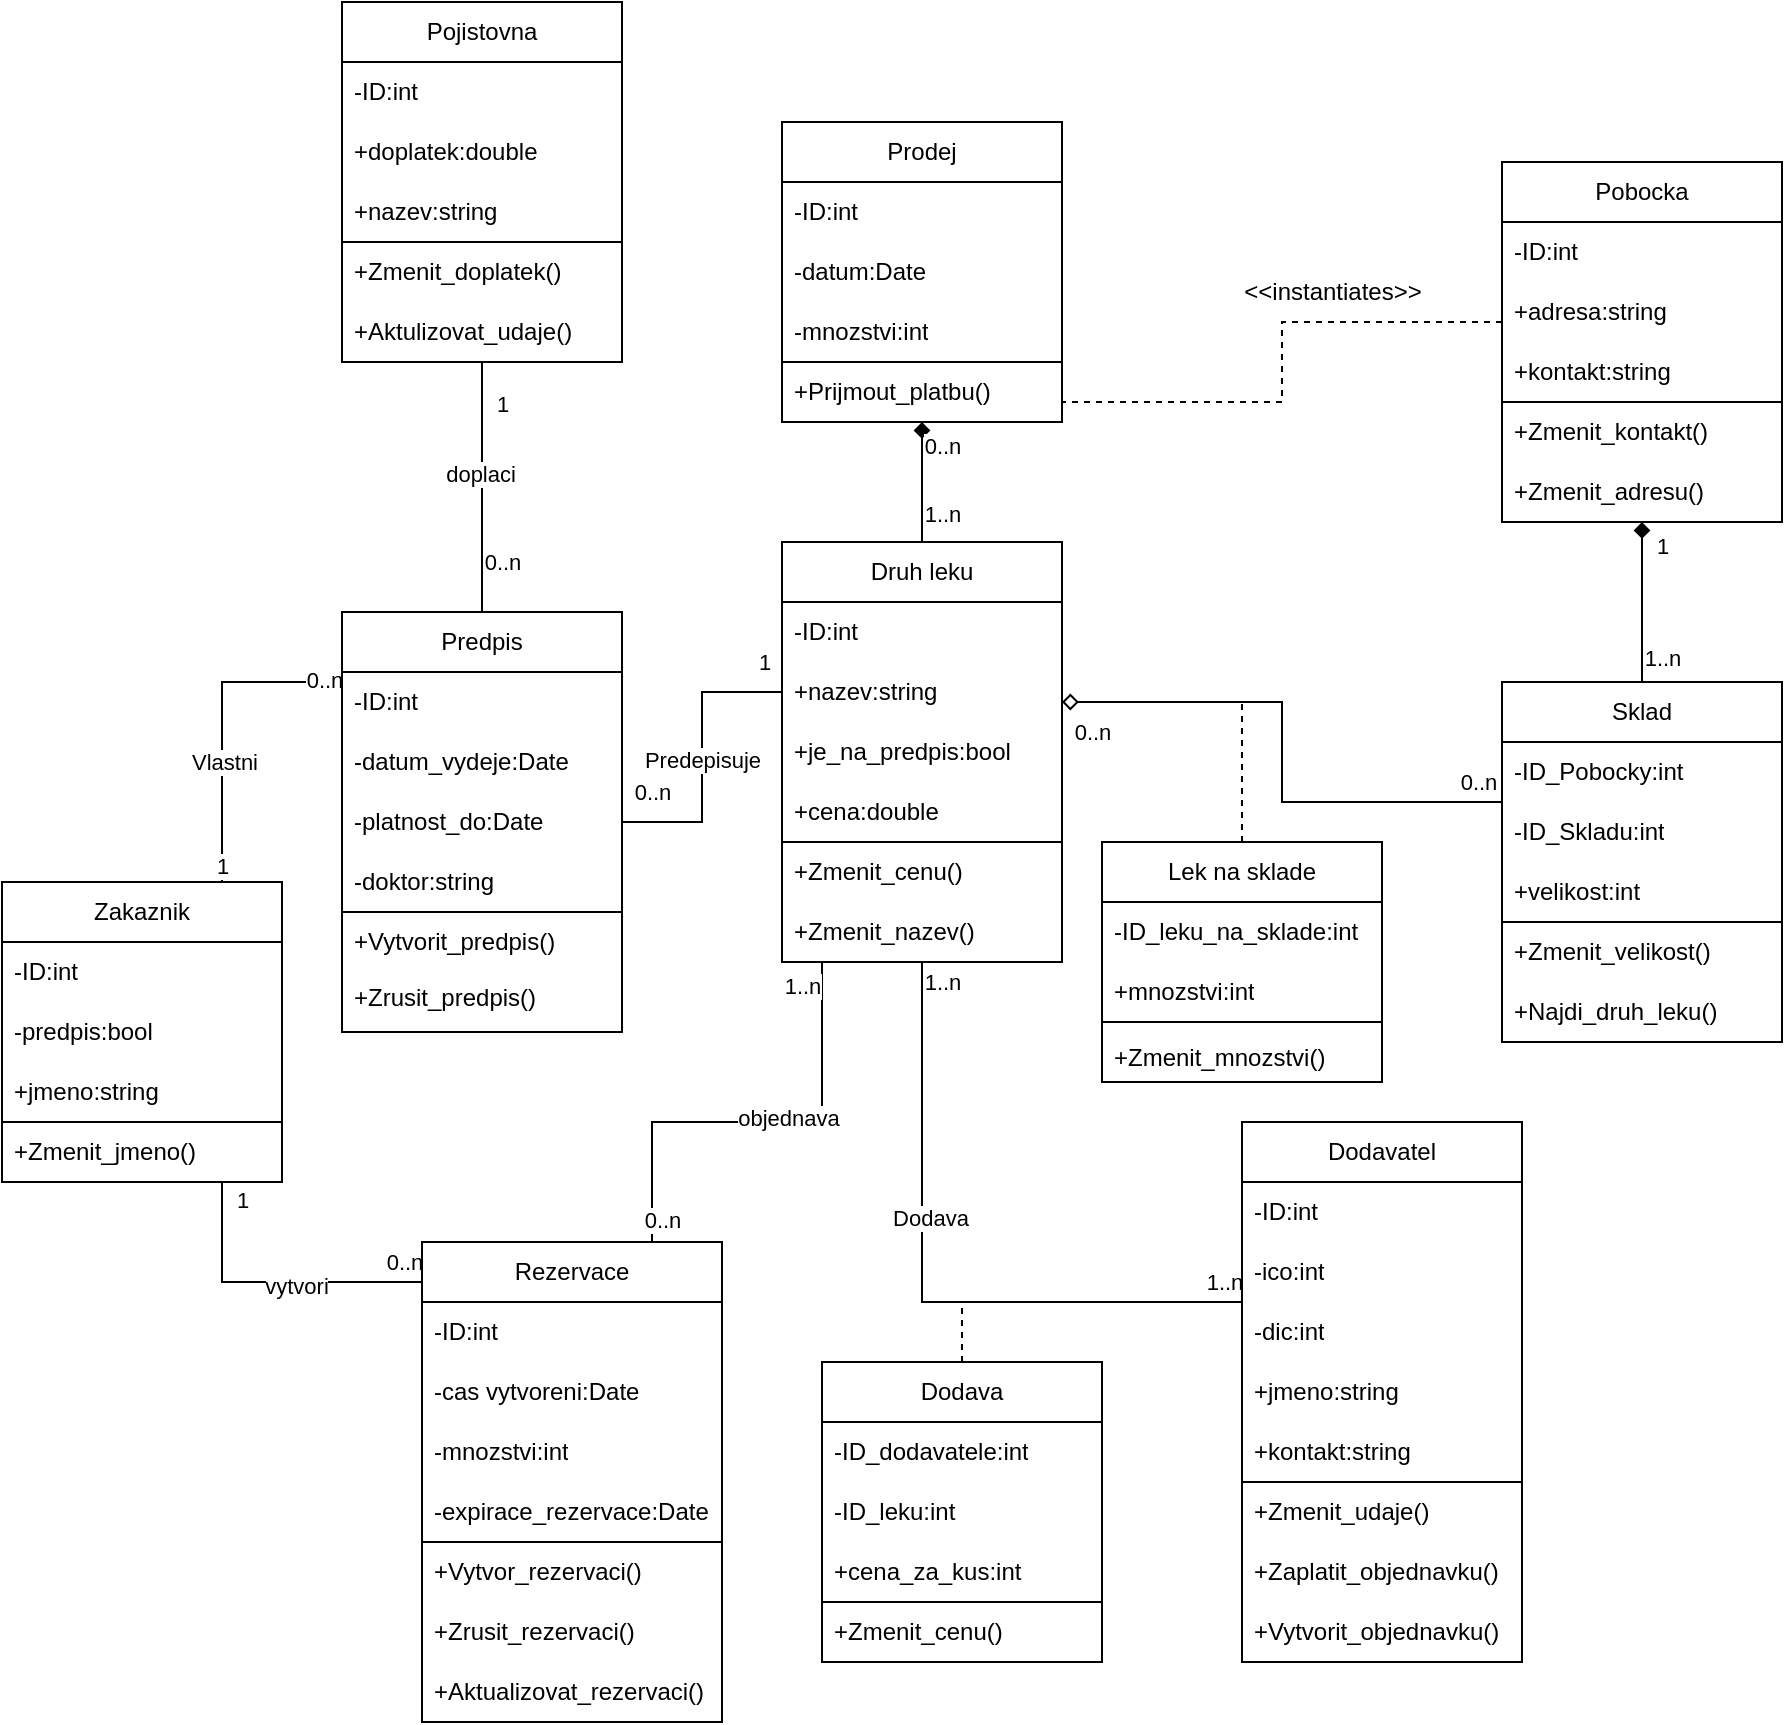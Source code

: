 <mxfile version="22.1.5" type="device">
  <diagram name="Page-1" id="8k7pWYaEYllBveLCESe3">
    <mxGraphModel dx="2284" dy="1884" grid="1" gridSize="10" guides="1" tooltips="1" connect="1" arrows="1" fold="1" page="1" pageScale="1" pageWidth="850" pageHeight="1100" math="0" shadow="0">
      <root>
        <mxCell id="0" />
        <mxCell id="1" parent="0" />
        <mxCell id="9UAfSgWn6qtG0ZrZTvN6-54" style="edgeStyle=orthogonalEdgeStyle;rounded=0;orthogonalLoop=1;jettySize=auto;html=1;endArrow=diamond;endFill=1;" parent="1" source="9UAfSgWn6qtG0ZrZTvN6-2" target="9UAfSgWn6qtG0ZrZTvN6-37" edge="1">
          <mxGeometry relative="1" as="geometry" />
        </mxCell>
        <mxCell id="9UAfSgWn6qtG0ZrZTvN6-117" value="1..n" style="edgeLabel;html=1;align=center;verticalAlign=middle;resizable=0;points=[];" parent="9UAfSgWn6qtG0ZrZTvN6-54" vertex="1" connectable="0">
          <mxGeometry x="-0.129" y="2" relative="1" as="geometry">
            <mxPoint x="12" y="12" as="offset" />
          </mxGeometry>
        </mxCell>
        <mxCell id="9UAfSgWn6qtG0ZrZTvN6-118" value="0..n" style="edgeLabel;html=1;align=center;verticalAlign=middle;resizable=0;points=[];" parent="9UAfSgWn6qtG0ZrZTvN6-54" vertex="1" connectable="0">
          <mxGeometry x="0.606" relative="1" as="geometry">
            <mxPoint x="10" as="offset" />
          </mxGeometry>
        </mxCell>
        <mxCell id="9UAfSgWn6qtG0ZrZTvN6-2" value="Druh leku" style="swimlane;fontStyle=0;childLayout=stackLayout;horizontal=1;startSize=30;horizontalStack=0;resizeParent=1;resizeParentMax=0;resizeLast=0;collapsible=1;marginBottom=0;whiteSpace=wrap;html=1;" parent="1" vertex="1">
          <mxGeometry x="180" y="240" width="140" height="210" as="geometry" />
        </mxCell>
        <mxCell id="9UAfSgWn6qtG0ZrZTvN6-3" value="&lt;div&gt;-ID:int&lt;/div&gt;" style="text;strokeColor=none;fillColor=none;align=left;verticalAlign=middle;spacingLeft=4;spacingRight=4;overflow=hidden;points=[[0,0.5],[1,0.5]];portConstraint=eastwest;rotatable=0;whiteSpace=wrap;html=1;" parent="9UAfSgWn6qtG0ZrZTvN6-2" vertex="1">
          <mxGeometry y="30" width="140" height="30" as="geometry" />
        </mxCell>
        <mxCell id="9UAfSgWn6qtG0ZrZTvN6-4" value="+nazev:string" style="text;strokeColor=none;fillColor=none;align=left;verticalAlign=middle;spacingLeft=4;spacingRight=4;overflow=hidden;points=[[0,0.5],[1,0.5]];portConstraint=eastwest;rotatable=0;whiteSpace=wrap;html=1;" parent="9UAfSgWn6qtG0ZrZTvN6-2" vertex="1">
          <mxGeometry y="60" width="140" height="30" as="geometry" />
        </mxCell>
        <mxCell id="9UAfSgWn6qtG0ZrZTvN6-5" value="&lt;div&gt;+je_na_predpis:bool&lt;/div&gt;" style="text;strokeColor=none;fillColor=none;align=left;verticalAlign=middle;spacingLeft=4;spacingRight=4;overflow=hidden;points=[[0,0.5],[1,0.5]];portConstraint=eastwest;rotatable=0;whiteSpace=wrap;html=1;" parent="9UAfSgWn6qtG0ZrZTvN6-2" vertex="1">
          <mxGeometry y="90" width="140" height="30" as="geometry" />
        </mxCell>
        <mxCell id="9UAfSgWn6qtG0ZrZTvN6-6" value="+cena:double" style="text;strokeColor=none;fillColor=none;align=left;verticalAlign=middle;spacingLeft=4;spacingRight=4;overflow=hidden;points=[[0,0.5],[1,0.5]];portConstraint=eastwest;rotatable=0;whiteSpace=wrap;html=1;" parent="9UAfSgWn6qtG0ZrZTvN6-2" vertex="1">
          <mxGeometry y="120" width="140" height="30" as="geometry" />
        </mxCell>
        <mxCell id="9UAfSgWn6qtG0ZrZTvN6-145" value="" style="swimlane;startSize=0;" parent="9UAfSgWn6qtG0ZrZTvN6-2" vertex="1">
          <mxGeometry y="150" width="140" height="60" as="geometry" />
        </mxCell>
        <mxCell id="9UAfSgWn6qtG0ZrZTvN6-146" value="+Zmenit_cenu()" style="text;strokeColor=none;fillColor=none;align=left;verticalAlign=middle;spacingLeft=4;spacingRight=4;overflow=hidden;points=[[0,0.5],[1,0.5]];portConstraint=eastwest;rotatable=0;whiteSpace=wrap;html=1;" parent="9UAfSgWn6qtG0ZrZTvN6-145" vertex="1">
          <mxGeometry width="140" height="30" as="geometry" />
        </mxCell>
        <mxCell id="9UAfSgWn6qtG0ZrZTvN6-147" value="+Zmenit_nazev()" style="text;strokeColor=none;fillColor=none;align=left;verticalAlign=middle;spacingLeft=4;spacingRight=4;overflow=hidden;points=[[0,0.5],[1,0.5]];portConstraint=eastwest;rotatable=0;whiteSpace=wrap;html=1;" parent="9UAfSgWn6qtG0ZrZTvN6-145" vertex="1">
          <mxGeometry y="30" width="140" height="30" as="geometry" />
        </mxCell>
        <mxCell id="9UAfSgWn6qtG0ZrZTvN6-62" style="edgeStyle=orthogonalEdgeStyle;rounded=0;orthogonalLoop=1;jettySize=auto;html=1;endArrow=none;endFill=0;startArrow=none;startFill=0;dashed=1;" parent="1" source="9UAfSgWn6qtG0ZrZTvN6-7" target="9UAfSgWn6qtG0ZrZTvN6-37" edge="1">
          <mxGeometry relative="1" as="geometry">
            <Array as="points">
              <mxPoint x="430" y="130" />
              <mxPoint x="430" y="170" />
            </Array>
          </mxGeometry>
        </mxCell>
        <mxCell id="9UAfSgWn6qtG0ZrZTvN6-7" value="Pobocka" style="swimlane;fontStyle=0;childLayout=stackLayout;horizontal=1;startSize=30;horizontalStack=0;resizeParent=1;resizeParentMax=0;resizeLast=0;collapsible=1;marginBottom=0;whiteSpace=wrap;html=1;" parent="1" vertex="1">
          <mxGeometry x="540" y="50" width="140" height="180" as="geometry" />
        </mxCell>
        <mxCell id="9UAfSgWn6qtG0ZrZTvN6-8" value="-ID:int" style="text;strokeColor=none;fillColor=none;align=left;verticalAlign=middle;spacingLeft=4;spacingRight=4;overflow=hidden;points=[[0,0.5],[1,0.5]];portConstraint=eastwest;rotatable=0;whiteSpace=wrap;html=1;" parent="9UAfSgWn6qtG0ZrZTvN6-7" vertex="1">
          <mxGeometry y="30" width="140" height="30" as="geometry" />
        </mxCell>
        <mxCell id="9UAfSgWn6qtG0ZrZTvN6-9" value="+adresa:string" style="text;strokeColor=none;fillColor=none;align=left;verticalAlign=middle;spacingLeft=4;spacingRight=4;overflow=hidden;points=[[0,0.5],[1,0.5]];portConstraint=eastwest;rotatable=0;whiteSpace=wrap;html=1;" parent="9UAfSgWn6qtG0ZrZTvN6-7" vertex="1">
          <mxGeometry y="60" width="140" height="30" as="geometry" />
        </mxCell>
        <mxCell id="9UAfSgWn6qtG0ZrZTvN6-10" value="+kontakt:string" style="text;strokeColor=none;fillColor=none;align=left;verticalAlign=middle;spacingLeft=4;spacingRight=4;overflow=hidden;points=[[0,0.5],[1,0.5]];portConstraint=eastwest;rotatable=0;whiteSpace=wrap;html=1;" parent="9UAfSgWn6qtG0ZrZTvN6-7" vertex="1">
          <mxGeometry y="90" width="140" height="30" as="geometry" />
        </mxCell>
        <mxCell id="9UAfSgWn6qtG0ZrZTvN6-150" value="" style="swimlane;startSize=0;" parent="9UAfSgWn6qtG0ZrZTvN6-7" vertex="1">
          <mxGeometry y="120" width="140" height="60" as="geometry" />
        </mxCell>
        <mxCell id="9UAfSgWn6qtG0ZrZTvN6-151" value="+Zmenit_kontakt()" style="text;strokeColor=none;fillColor=none;align=left;verticalAlign=middle;spacingLeft=4;spacingRight=4;overflow=hidden;points=[[0,0.5],[1,0.5]];portConstraint=eastwest;rotatable=0;whiteSpace=wrap;html=1;" parent="9UAfSgWn6qtG0ZrZTvN6-150" vertex="1">
          <mxGeometry width="140" height="30" as="geometry" />
        </mxCell>
        <mxCell id="9UAfSgWn6qtG0ZrZTvN6-152" value="+Zmenit_adresu()" style="text;strokeColor=none;fillColor=none;align=left;verticalAlign=middle;spacingLeft=4;spacingRight=4;overflow=hidden;points=[[0,0.5],[1,0.5]];portConstraint=eastwest;rotatable=0;whiteSpace=wrap;html=1;" parent="9UAfSgWn6qtG0ZrZTvN6-150" vertex="1">
          <mxGeometry y="30" width="140" height="30" as="geometry" />
        </mxCell>
        <mxCell id="9UAfSgWn6qtG0ZrZTvN6-16" style="edgeStyle=orthogonalEdgeStyle;rounded=0;orthogonalLoop=1;jettySize=auto;html=1;endArrow=diamond;endFill=1;" parent="1" source="9UAfSgWn6qtG0ZrZTvN6-11" target="9UAfSgWn6qtG0ZrZTvN6-7" edge="1">
          <mxGeometry relative="1" as="geometry" />
        </mxCell>
        <mxCell id="9UAfSgWn6qtG0ZrZTvN6-63" value="1" style="edgeLabel;html=1;align=center;verticalAlign=middle;resizable=0;points=[];" parent="9UAfSgWn6qtG0ZrZTvN6-16" vertex="1" connectable="0">
          <mxGeometry x="0.612" y="-1" relative="1" as="geometry">
            <mxPoint x="9" y="-4" as="offset" />
          </mxGeometry>
        </mxCell>
        <mxCell id="9UAfSgWn6qtG0ZrZTvN6-64" value="1..n" style="edgeLabel;html=1;align=center;verticalAlign=middle;resizable=0;points=[];" parent="9UAfSgWn6qtG0ZrZTvN6-16" vertex="1" connectable="0">
          <mxGeometry x="-0.69" relative="1" as="geometry">
            <mxPoint x="10" as="offset" />
          </mxGeometry>
        </mxCell>
        <mxCell id="9UAfSgWn6qtG0ZrZTvN6-18" style="edgeStyle=orthogonalEdgeStyle;rounded=0;orthogonalLoop=1;jettySize=auto;html=1;endArrow=diamond;endFill=0;" parent="1" source="9UAfSgWn6qtG0ZrZTvN6-11" target="9UAfSgWn6qtG0ZrZTvN6-2" edge="1">
          <mxGeometry relative="1" as="geometry">
            <Array as="points">
              <mxPoint x="430" y="370" />
              <mxPoint x="430" y="320" />
            </Array>
          </mxGeometry>
        </mxCell>
        <mxCell id="9UAfSgWn6qtG0ZrZTvN6-19" value="0..n" style="edgeLabel;html=1;align=center;verticalAlign=middle;resizable=0;points=[];" parent="9UAfSgWn6qtG0ZrZTvN6-18" vertex="1" connectable="0">
          <mxGeometry x="0.861" y="1" relative="1" as="geometry">
            <mxPoint x="-4" y="14" as="offset" />
          </mxGeometry>
        </mxCell>
        <mxCell id="9UAfSgWn6qtG0ZrZTvN6-20" value="0..n" style="edgeLabel;html=1;align=center;verticalAlign=middle;resizable=0;points=[];" parent="9UAfSgWn6qtG0ZrZTvN6-18" vertex="1" connectable="0">
          <mxGeometry x="-0.943" y="2" relative="1" as="geometry">
            <mxPoint x="-5" y="-12" as="offset" />
          </mxGeometry>
        </mxCell>
        <mxCell id="9UAfSgWn6qtG0ZrZTvN6-11" value="Sklad" style="swimlane;fontStyle=0;childLayout=stackLayout;horizontal=1;startSize=30;horizontalStack=0;resizeParent=1;resizeParentMax=0;resizeLast=0;collapsible=1;marginBottom=0;whiteSpace=wrap;html=1;" parent="1" vertex="1">
          <mxGeometry x="540" y="310" width="140" height="180" as="geometry" />
        </mxCell>
        <mxCell id="9UAfSgWn6qtG0ZrZTvN6-12" value="-ID_Pobocky:int" style="text;strokeColor=none;fillColor=none;align=left;verticalAlign=middle;spacingLeft=4;spacingRight=4;overflow=hidden;points=[[0,0.5],[1,0.5]];portConstraint=eastwest;rotatable=0;whiteSpace=wrap;html=1;" parent="9UAfSgWn6qtG0ZrZTvN6-11" vertex="1">
          <mxGeometry y="30" width="140" height="30" as="geometry" />
        </mxCell>
        <mxCell id="9UAfSgWn6qtG0ZrZTvN6-13" value="-ID_Skladu:int" style="text;strokeColor=none;fillColor=none;align=left;verticalAlign=middle;spacingLeft=4;spacingRight=4;overflow=hidden;points=[[0,0.5],[1,0.5]];portConstraint=eastwest;rotatable=0;whiteSpace=wrap;html=1;" parent="9UAfSgWn6qtG0ZrZTvN6-11" vertex="1">
          <mxGeometry y="60" width="140" height="30" as="geometry" />
        </mxCell>
        <mxCell id="9UAfSgWn6qtG0ZrZTvN6-14" value="+velikost:int" style="text;strokeColor=none;fillColor=none;align=left;verticalAlign=middle;spacingLeft=4;spacingRight=4;overflow=hidden;points=[[0,0.5],[1,0.5]];portConstraint=eastwest;rotatable=0;whiteSpace=wrap;html=1;" parent="9UAfSgWn6qtG0ZrZTvN6-11" vertex="1">
          <mxGeometry y="90" width="140" height="30" as="geometry" />
        </mxCell>
        <mxCell id="9UAfSgWn6qtG0ZrZTvN6-148" value="" style="swimlane;startSize=0;" parent="9UAfSgWn6qtG0ZrZTvN6-11" vertex="1">
          <mxGeometry y="120" width="140" height="60" as="geometry" />
        </mxCell>
        <mxCell id="9UAfSgWn6qtG0ZrZTvN6-149" value="+Zmenit_velikost()" style="text;strokeColor=none;fillColor=none;align=left;verticalAlign=middle;spacingLeft=4;spacingRight=4;overflow=hidden;points=[[0,0.5],[1,0.5]];portConstraint=eastwest;rotatable=0;whiteSpace=wrap;html=1;" parent="9UAfSgWn6qtG0ZrZTvN6-148" vertex="1">
          <mxGeometry width="140" height="30" as="geometry" />
        </mxCell>
        <mxCell id="X-pzjNsjuKzhfCbZi668-6" value="+Najdi_druh_leku()" style="text;strokeColor=none;fillColor=none;align=left;verticalAlign=middle;spacingLeft=4;spacingRight=4;overflow=hidden;points=[[0,0.5],[1,0.5]];portConstraint=eastwest;rotatable=0;whiteSpace=wrap;html=1;" parent="9UAfSgWn6qtG0ZrZTvN6-148" vertex="1">
          <mxGeometry y="30" width="140" height="30" as="geometry" />
        </mxCell>
        <mxCell id="9UAfSgWn6qtG0ZrZTvN6-94" style="edgeStyle=orthogonalEdgeStyle;rounded=0;orthogonalLoop=1;jettySize=auto;html=1;endArrow=none;endFill=0;" parent="1" source="9UAfSgWn6qtG0ZrZTvN6-23" target="9UAfSgWn6qtG0ZrZTvN6-2" edge="1">
          <mxGeometry relative="1" as="geometry">
            <Array as="points">
              <mxPoint x="250" y="620" />
            </Array>
          </mxGeometry>
        </mxCell>
        <mxCell id="9UAfSgWn6qtG0ZrZTvN6-95" value="Dodava" style="edgeLabel;html=1;align=center;verticalAlign=middle;resizable=0;points=[];" parent="9UAfSgWn6qtG0ZrZTvN6-94" vertex="1" connectable="0">
          <mxGeometry x="0.225" y="-4" relative="1" as="geometry">
            <mxPoint as="offset" />
          </mxGeometry>
        </mxCell>
        <mxCell id="9UAfSgWn6qtG0ZrZTvN6-96" value="1..n" style="edgeLabel;html=1;align=center;verticalAlign=middle;resizable=0;points=[];" parent="9UAfSgWn6qtG0ZrZTvN6-94" vertex="1" connectable="0">
          <mxGeometry x="0.958" relative="1" as="geometry">
            <mxPoint x="10" y="3" as="offset" />
          </mxGeometry>
        </mxCell>
        <mxCell id="9UAfSgWn6qtG0ZrZTvN6-97" value="1..n" style="edgeLabel;html=1;align=center;verticalAlign=middle;resizable=0;points=[];" parent="9UAfSgWn6qtG0ZrZTvN6-94" vertex="1" connectable="0">
          <mxGeometry x="-0.945" y="-2" relative="1" as="geometry">
            <mxPoint y="-8" as="offset" />
          </mxGeometry>
        </mxCell>
        <mxCell id="9UAfSgWn6qtG0ZrZTvN6-23" value="Dodavatel" style="swimlane;fontStyle=0;childLayout=stackLayout;horizontal=1;startSize=30;horizontalStack=0;resizeParent=1;resizeParentMax=0;resizeLast=0;collapsible=1;marginBottom=0;whiteSpace=wrap;html=1;" parent="1" vertex="1">
          <mxGeometry x="410" y="530" width="140" height="270" as="geometry" />
        </mxCell>
        <mxCell id="9UAfSgWn6qtG0ZrZTvN6-24" value="-ID:int" style="text;strokeColor=none;fillColor=none;align=left;verticalAlign=middle;spacingLeft=4;spacingRight=4;overflow=hidden;points=[[0,0.5],[1,0.5]];portConstraint=eastwest;rotatable=0;whiteSpace=wrap;html=1;" parent="9UAfSgWn6qtG0ZrZTvN6-23" vertex="1">
          <mxGeometry y="30" width="140" height="30" as="geometry" />
        </mxCell>
        <mxCell id="9UAfSgWn6qtG0ZrZTvN6-25" value="-ico:int" style="text;strokeColor=none;fillColor=none;align=left;verticalAlign=middle;spacingLeft=4;spacingRight=4;overflow=hidden;points=[[0,0.5],[1,0.5]];portConstraint=eastwest;rotatable=0;whiteSpace=wrap;html=1;" parent="9UAfSgWn6qtG0ZrZTvN6-23" vertex="1">
          <mxGeometry y="60" width="140" height="30" as="geometry" />
        </mxCell>
        <mxCell id="9UAfSgWn6qtG0ZrZTvN6-26" value="-dic:int" style="text;strokeColor=none;fillColor=none;align=left;verticalAlign=middle;spacingLeft=4;spacingRight=4;overflow=hidden;points=[[0,0.5],[1,0.5]];portConstraint=eastwest;rotatable=0;whiteSpace=wrap;html=1;" parent="9UAfSgWn6qtG0ZrZTvN6-23" vertex="1">
          <mxGeometry y="90" width="140" height="30" as="geometry" />
        </mxCell>
        <mxCell id="9UAfSgWn6qtG0ZrZTvN6-45" value="+jmeno:string" style="text;strokeColor=none;fillColor=none;align=left;verticalAlign=middle;spacingLeft=4;spacingRight=4;overflow=hidden;points=[[0,0.5],[1,0.5]];portConstraint=eastwest;rotatable=0;whiteSpace=wrap;html=1;" parent="9UAfSgWn6qtG0ZrZTvN6-23" vertex="1">
          <mxGeometry y="120" width="140" height="30" as="geometry" />
        </mxCell>
        <mxCell id="9UAfSgWn6qtG0ZrZTvN6-46" value="+kontakt:string" style="text;strokeColor=none;fillColor=none;align=left;verticalAlign=middle;spacingLeft=4;spacingRight=4;overflow=hidden;points=[[0,0.5],[1,0.5]];portConstraint=eastwest;rotatable=0;whiteSpace=wrap;html=1;" parent="9UAfSgWn6qtG0ZrZTvN6-23" vertex="1">
          <mxGeometry y="150" width="140" height="30" as="geometry" />
        </mxCell>
        <mxCell id="9UAfSgWn6qtG0ZrZTvN6-134" value="" style="swimlane;startSize=0;" parent="9UAfSgWn6qtG0ZrZTvN6-23" vertex="1">
          <mxGeometry y="180" width="140" height="90" as="geometry" />
        </mxCell>
        <mxCell id="9UAfSgWn6qtG0ZrZTvN6-136" value="+Zmenit_udaje()" style="text;strokeColor=none;fillColor=none;align=left;verticalAlign=middle;spacingLeft=4;spacingRight=4;overflow=hidden;points=[[0,0.5],[1,0.5]];portConstraint=eastwest;rotatable=0;whiteSpace=wrap;html=1;" parent="9UAfSgWn6qtG0ZrZTvN6-134" vertex="1">
          <mxGeometry width="140" height="30" as="geometry" />
        </mxCell>
        <mxCell id="iYwfLxmYw0IyLyUse2aF-3" value="+Zaplatit_objednavku()" style="text;strokeColor=none;fillColor=none;align=left;verticalAlign=middle;spacingLeft=4;spacingRight=4;overflow=hidden;points=[[0,0.5],[1,0.5]];portConstraint=eastwest;rotatable=0;whiteSpace=wrap;html=1;" vertex="1" parent="9UAfSgWn6qtG0ZrZTvN6-134">
          <mxGeometry y="30" width="140" height="30" as="geometry" />
        </mxCell>
        <mxCell id="iYwfLxmYw0IyLyUse2aF-4" value="+Vytvorit_objednavku()" style="text;strokeColor=none;fillColor=none;align=left;verticalAlign=middle;spacingLeft=4;spacingRight=4;overflow=hidden;points=[[0,0.5],[1,0.5]];portConstraint=eastwest;rotatable=0;whiteSpace=wrap;html=1;" vertex="1" parent="9UAfSgWn6qtG0ZrZTvN6-134">
          <mxGeometry y="60" width="140" height="30" as="geometry" />
        </mxCell>
        <mxCell id="9UAfSgWn6qtG0ZrZTvN6-58" style="edgeStyle=orthogonalEdgeStyle;rounded=0;orthogonalLoop=1;jettySize=auto;html=1;endArrow=none;endFill=0;" parent="1" source="9UAfSgWn6qtG0ZrZTvN6-27" target="9UAfSgWn6qtG0ZrZTvN6-48" edge="1">
          <mxGeometry relative="1" as="geometry" />
        </mxCell>
        <mxCell id="9UAfSgWn6qtG0ZrZTvN6-113" value="doplaci" style="edgeLabel;html=1;align=center;verticalAlign=middle;resizable=0;points=[];" parent="9UAfSgWn6qtG0ZrZTvN6-58" vertex="1" connectable="0">
          <mxGeometry x="-0.115" y="-1" relative="1" as="geometry">
            <mxPoint as="offset" />
          </mxGeometry>
        </mxCell>
        <mxCell id="9UAfSgWn6qtG0ZrZTvN6-114" value="0..n" style="edgeLabel;html=1;align=center;verticalAlign=middle;resizable=0;points=[];" parent="9UAfSgWn6qtG0ZrZTvN6-58" vertex="1" connectable="0">
          <mxGeometry x="0.589" relative="1" as="geometry">
            <mxPoint x="10" as="offset" />
          </mxGeometry>
        </mxCell>
        <mxCell id="9UAfSgWn6qtG0ZrZTvN6-115" value="1" style="edgeLabel;html=1;align=center;verticalAlign=middle;resizable=0;points=[];" parent="9UAfSgWn6qtG0ZrZTvN6-58" vertex="1" connectable="0">
          <mxGeometry x="-0.67" y="-1" relative="1" as="geometry">
            <mxPoint x="11" as="offset" />
          </mxGeometry>
        </mxCell>
        <mxCell id="9UAfSgWn6qtG0ZrZTvN6-27" value="Pojistovna" style="swimlane;fontStyle=0;childLayout=stackLayout;horizontal=1;startSize=30;horizontalStack=0;resizeParent=1;resizeParentMax=0;resizeLast=0;collapsible=1;marginBottom=0;whiteSpace=wrap;html=1;" parent="1" vertex="1">
          <mxGeometry x="-40" y="-30" width="140" height="180" as="geometry" />
        </mxCell>
        <mxCell id="9UAfSgWn6qtG0ZrZTvN6-28" value="-ID:int" style="text;strokeColor=none;fillColor=none;align=left;verticalAlign=middle;spacingLeft=4;spacingRight=4;overflow=hidden;points=[[0,0.5],[1,0.5]];portConstraint=eastwest;rotatable=0;whiteSpace=wrap;html=1;" parent="9UAfSgWn6qtG0ZrZTvN6-27" vertex="1">
          <mxGeometry y="30" width="140" height="30" as="geometry" />
        </mxCell>
        <mxCell id="9UAfSgWn6qtG0ZrZTvN6-29" value="+doplatek:double" style="text;strokeColor=none;fillColor=none;align=left;verticalAlign=middle;spacingLeft=4;spacingRight=4;overflow=hidden;points=[[0,0.5],[1,0.5]];portConstraint=eastwest;rotatable=0;whiteSpace=wrap;html=1;" parent="9UAfSgWn6qtG0ZrZTvN6-27" vertex="1">
          <mxGeometry y="60" width="140" height="30" as="geometry" />
        </mxCell>
        <mxCell id="9UAfSgWn6qtG0ZrZTvN6-30" value="+nazev:string" style="text;strokeColor=none;fillColor=none;align=left;verticalAlign=middle;spacingLeft=4;spacingRight=4;overflow=hidden;points=[[0,0.5],[1,0.5]];portConstraint=eastwest;rotatable=0;whiteSpace=wrap;html=1;" parent="9UAfSgWn6qtG0ZrZTvN6-27" vertex="1">
          <mxGeometry y="90" width="140" height="30" as="geometry" />
        </mxCell>
        <mxCell id="9UAfSgWn6qtG0ZrZTvN6-140" value="" style="swimlane;startSize=0;" parent="9UAfSgWn6qtG0ZrZTvN6-27" vertex="1">
          <mxGeometry y="120" width="140" height="60" as="geometry" />
        </mxCell>
        <mxCell id="9UAfSgWn6qtG0ZrZTvN6-141" value="+Zmenit_doplatek()" style="text;strokeColor=none;fillColor=none;align=left;verticalAlign=middle;spacingLeft=4;spacingRight=4;overflow=hidden;points=[[0,0.5],[1,0.5]];portConstraint=eastwest;rotatable=0;whiteSpace=wrap;html=1;" parent="9UAfSgWn6qtG0ZrZTvN6-140" vertex="1">
          <mxGeometry width="140" height="30" as="geometry" />
        </mxCell>
        <mxCell id="9UAfSgWn6qtG0ZrZTvN6-142" value="+Aktulizovat_udaje()" style="text;strokeColor=none;fillColor=none;align=left;verticalAlign=middle;spacingLeft=4;spacingRight=4;overflow=hidden;points=[[0,0.5],[1,0.5]];portConstraint=eastwest;rotatable=0;whiteSpace=wrap;html=1;" parent="9UAfSgWn6qtG0ZrZTvN6-140" vertex="1">
          <mxGeometry y="30" width="140" height="30" as="geometry" />
        </mxCell>
        <mxCell id="9UAfSgWn6qtG0ZrZTvN6-57" style="edgeStyle=orthogonalEdgeStyle;rounded=0;orthogonalLoop=1;jettySize=auto;html=1;endArrow=none;endFill=0;" parent="1" source="9UAfSgWn6qtG0ZrZTvN6-32" target="9UAfSgWn6qtG0ZrZTvN6-48" edge="1">
          <mxGeometry relative="1" as="geometry">
            <Array as="points">
              <mxPoint x="-100" y="310" />
            </Array>
          </mxGeometry>
        </mxCell>
        <mxCell id="9UAfSgWn6qtG0ZrZTvN6-82" value="Vlastni" style="edgeLabel;html=1;align=center;verticalAlign=middle;resizable=0;points=[];" parent="9UAfSgWn6qtG0ZrZTvN6-57" vertex="1" connectable="0">
          <mxGeometry x="-0.241" y="-1" relative="1" as="geometry">
            <mxPoint as="offset" />
          </mxGeometry>
        </mxCell>
        <mxCell id="9UAfSgWn6qtG0ZrZTvN6-83" value="1" style="edgeLabel;html=1;align=center;verticalAlign=middle;resizable=0;points=[];" parent="9UAfSgWn6qtG0ZrZTvN6-57" vertex="1" connectable="0">
          <mxGeometry x="-0.891" relative="1" as="geometry">
            <mxPoint as="offset" />
          </mxGeometry>
        </mxCell>
        <mxCell id="9UAfSgWn6qtG0ZrZTvN6-84" value="0..n" style="edgeLabel;html=1;align=center;verticalAlign=middle;resizable=0;points=[];" parent="9UAfSgWn6qtG0ZrZTvN6-57" vertex="1" connectable="0">
          <mxGeometry x="0.882" y="1" relative="1" as="geometry">
            <mxPoint as="offset" />
          </mxGeometry>
        </mxCell>
        <mxCell id="9UAfSgWn6qtG0ZrZTvN6-59" style="edgeStyle=orthogonalEdgeStyle;rounded=0;orthogonalLoop=1;jettySize=auto;html=1;endArrow=none;endFill=0;" parent="1" source="9UAfSgWn6qtG0ZrZTvN6-32" target="9UAfSgWn6qtG0ZrZTvN6-41" edge="1">
          <mxGeometry relative="1" as="geometry">
            <Array as="points">
              <mxPoint x="-100" y="610" />
            </Array>
          </mxGeometry>
        </mxCell>
        <mxCell id="9UAfSgWn6qtG0ZrZTvN6-104" value="vytvori" style="edgeLabel;html=1;align=center;verticalAlign=middle;resizable=0;points=[];" parent="9UAfSgWn6qtG0ZrZTvN6-59" vertex="1" connectable="0">
          <mxGeometry x="0.152" y="-2" relative="1" as="geometry">
            <mxPoint as="offset" />
          </mxGeometry>
        </mxCell>
        <mxCell id="9UAfSgWn6qtG0ZrZTvN6-105" value="1" style="edgeLabel;html=1;align=center;verticalAlign=middle;resizable=0;points=[];" parent="9UAfSgWn6qtG0ZrZTvN6-59" vertex="1" connectable="0">
          <mxGeometry x="-0.946" y="1" relative="1" as="geometry">
            <mxPoint x="9" y="5" as="offset" />
          </mxGeometry>
        </mxCell>
        <mxCell id="9UAfSgWn6qtG0ZrZTvN6-106" value="0..n" style="edgeLabel;html=1;align=center;verticalAlign=middle;resizable=0;points=[];" parent="9UAfSgWn6qtG0ZrZTvN6-59" vertex="1" connectable="0">
          <mxGeometry x="0.94" relative="1" as="geometry">
            <mxPoint x="-5" y="-10" as="offset" />
          </mxGeometry>
        </mxCell>
        <mxCell id="9UAfSgWn6qtG0ZrZTvN6-32" value="Zakaznik" style="swimlane;fontStyle=0;childLayout=stackLayout;horizontal=1;startSize=30;horizontalStack=0;resizeParent=1;resizeParentMax=0;resizeLast=0;collapsible=1;marginBottom=0;whiteSpace=wrap;html=1;" parent="1" vertex="1">
          <mxGeometry x="-210" y="410" width="140" height="150" as="geometry" />
        </mxCell>
        <mxCell id="9UAfSgWn6qtG0ZrZTvN6-33" value="-ID:int" style="text;strokeColor=none;fillColor=none;align=left;verticalAlign=middle;spacingLeft=4;spacingRight=4;overflow=hidden;points=[[0,0.5],[1,0.5]];portConstraint=eastwest;rotatable=0;whiteSpace=wrap;html=1;" parent="9UAfSgWn6qtG0ZrZTvN6-32" vertex="1">
          <mxGeometry y="30" width="140" height="30" as="geometry" />
        </mxCell>
        <mxCell id="9UAfSgWn6qtG0ZrZTvN6-35" value="-predpis:bool" style="text;strokeColor=none;fillColor=none;align=left;verticalAlign=middle;spacingLeft=4;spacingRight=4;overflow=hidden;points=[[0,0.5],[1,0.5]];portConstraint=eastwest;rotatable=0;whiteSpace=wrap;html=1;" parent="9UAfSgWn6qtG0ZrZTvN6-32" vertex="1">
          <mxGeometry y="60" width="140" height="30" as="geometry" />
        </mxCell>
        <mxCell id="9UAfSgWn6qtG0ZrZTvN6-34" value="+jmeno:string" style="text;strokeColor=none;fillColor=none;align=left;verticalAlign=middle;spacingLeft=4;spacingRight=4;overflow=hidden;points=[[0,0.5],[1,0.5]];portConstraint=eastwest;rotatable=0;whiteSpace=wrap;html=1;" parent="9UAfSgWn6qtG0ZrZTvN6-32" vertex="1">
          <mxGeometry y="90" width="140" height="30" as="geometry" />
        </mxCell>
        <mxCell id="9UAfSgWn6qtG0ZrZTvN6-143" value="" style="swimlane;startSize=0;" parent="9UAfSgWn6qtG0ZrZTvN6-32" vertex="1">
          <mxGeometry y="120" width="140" height="30" as="geometry" />
        </mxCell>
        <mxCell id="9UAfSgWn6qtG0ZrZTvN6-144" value="+Zmenit_jmeno()" style="text;strokeColor=none;fillColor=none;align=left;verticalAlign=middle;spacingLeft=4;spacingRight=4;overflow=hidden;points=[[0,0.5],[1,0.5]];portConstraint=eastwest;rotatable=0;whiteSpace=wrap;html=1;" parent="9UAfSgWn6qtG0ZrZTvN6-143" vertex="1">
          <mxGeometry width="140" height="30" as="geometry" />
        </mxCell>
        <mxCell id="9UAfSgWn6qtG0ZrZTvN6-37" value="Prodej" style="swimlane;fontStyle=0;childLayout=stackLayout;horizontal=1;startSize=30;horizontalStack=0;resizeParent=1;resizeParentMax=0;resizeLast=0;collapsible=1;marginBottom=0;whiteSpace=wrap;html=1;" parent="1" vertex="1">
          <mxGeometry x="180" y="30" width="140" height="150" as="geometry" />
        </mxCell>
        <mxCell id="9UAfSgWn6qtG0ZrZTvN6-38" value="-ID:int" style="text;strokeColor=none;fillColor=none;align=left;verticalAlign=middle;spacingLeft=4;spacingRight=4;overflow=hidden;points=[[0,0.5],[1,0.5]];portConstraint=eastwest;rotatable=0;whiteSpace=wrap;html=1;" parent="9UAfSgWn6qtG0ZrZTvN6-37" vertex="1">
          <mxGeometry y="30" width="140" height="30" as="geometry" />
        </mxCell>
        <mxCell id="9UAfSgWn6qtG0ZrZTvN6-39" value="-datum:Date" style="text;strokeColor=none;fillColor=none;align=left;verticalAlign=middle;spacingLeft=4;spacingRight=4;overflow=hidden;points=[[0,0.5],[1,0.5]];portConstraint=eastwest;rotatable=0;whiteSpace=wrap;html=1;" parent="9UAfSgWn6qtG0ZrZTvN6-37" vertex="1">
          <mxGeometry y="60" width="140" height="30" as="geometry" />
        </mxCell>
        <mxCell id="9UAfSgWn6qtG0ZrZTvN6-40" value="-mnozstvi:int" style="text;strokeColor=none;fillColor=none;align=left;verticalAlign=middle;spacingLeft=4;spacingRight=4;overflow=hidden;points=[[0,0.5],[1,0.5]];portConstraint=eastwest;rotatable=0;whiteSpace=wrap;html=1;" parent="9UAfSgWn6qtG0ZrZTvN6-37" vertex="1">
          <mxGeometry y="90" width="140" height="30" as="geometry" />
        </mxCell>
        <mxCell id="iYwfLxmYw0IyLyUse2aF-2" value="+Prijmout_platbu()" style="text;strokeColor=default;fillColor=none;align=left;verticalAlign=middle;spacingLeft=4;spacingRight=4;overflow=hidden;points=[[0,0.5],[1,0.5]];portConstraint=eastwest;rotatable=0;whiteSpace=wrap;html=1;" vertex="1" parent="9UAfSgWn6qtG0ZrZTvN6-37">
          <mxGeometry y="120" width="140" height="30" as="geometry" />
        </mxCell>
        <mxCell id="9UAfSgWn6qtG0ZrZTvN6-60" style="edgeStyle=orthogonalEdgeStyle;rounded=0;orthogonalLoop=1;jettySize=auto;html=1;endArrow=none;endFill=0;" parent="1" source="9UAfSgWn6qtG0ZrZTvN6-41" target="9UAfSgWn6qtG0ZrZTvN6-2" edge="1">
          <mxGeometry relative="1" as="geometry">
            <Array as="points">
              <mxPoint x="115" y="530" />
              <mxPoint x="200" y="530" />
            </Array>
          </mxGeometry>
        </mxCell>
        <mxCell id="9UAfSgWn6qtG0ZrZTvN6-107" value="objednava" style="edgeLabel;html=1;align=center;verticalAlign=middle;resizable=0;points=[];" parent="9UAfSgWn6qtG0ZrZTvN6-60" vertex="1" connectable="0">
          <mxGeometry x="0.136" y="2" relative="1" as="geometry">
            <mxPoint as="offset" />
          </mxGeometry>
        </mxCell>
        <mxCell id="9UAfSgWn6qtG0ZrZTvN6-108" value="0..n" style="edgeLabel;html=1;align=center;verticalAlign=middle;resizable=0;points=[];" parent="9UAfSgWn6qtG0ZrZTvN6-60" vertex="1" connectable="0">
          <mxGeometry x="-0.898" relative="1" as="geometry">
            <mxPoint x="5" as="offset" />
          </mxGeometry>
        </mxCell>
        <mxCell id="9UAfSgWn6qtG0ZrZTvN6-109" value="1..n" style="edgeLabel;html=1;align=center;verticalAlign=middle;resizable=0;points=[];" parent="9UAfSgWn6qtG0ZrZTvN6-60" vertex="1" connectable="0">
          <mxGeometry x="0.895" relative="1" as="geometry">
            <mxPoint x="-10" as="offset" />
          </mxGeometry>
        </mxCell>
        <mxCell id="9UAfSgWn6qtG0ZrZTvN6-41" value="Rezervace" style="swimlane;fontStyle=0;childLayout=stackLayout;horizontal=1;startSize=30;horizontalStack=0;resizeParent=1;resizeParentMax=0;resizeLast=0;collapsible=1;marginBottom=0;whiteSpace=wrap;html=1;" parent="1" vertex="1">
          <mxGeometry y="590" width="150" height="240" as="geometry" />
        </mxCell>
        <mxCell id="9UAfSgWn6qtG0ZrZTvN6-42" value="-ID:int" style="text;strokeColor=none;fillColor=none;align=left;verticalAlign=middle;spacingLeft=4;spacingRight=4;overflow=hidden;points=[[0,0.5],[1,0.5]];portConstraint=eastwest;rotatable=0;whiteSpace=wrap;html=1;" parent="9UAfSgWn6qtG0ZrZTvN6-41" vertex="1">
          <mxGeometry y="30" width="150" height="30" as="geometry" />
        </mxCell>
        <mxCell id="9UAfSgWn6qtG0ZrZTvN6-43" value="-cas vytvoreni:Date" style="text;strokeColor=none;fillColor=none;align=left;verticalAlign=middle;spacingLeft=4;spacingRight=4;overflow=hidden;points=[[0,0.5],[1,0.5]];portConstraint=eastwest;rotatable=0;whiteSpace=wrap;html=1;" parent="9UAfSgWn6qtG0ZrZTvN6-41" vertex="1">
          <mxGeometry y="60" width="150" height="30" as="geometry" />
        </mxCell>
        <mxCell id="9UAfSgWn6qtG0ZrZTvN6-44" value="-mnozstvi:int" style="text;strokeColor=none;fillColor=none;align=left;verticalAlign=middle;spacingLeft=4;spacingRight=4;overflow=hidden;points=[[0,0.5],[1,0.5]];portConstraint=eastwest;rotatable=0;whiteSpace=wrap;html=1;" parent="9UAfSgWn6qtG0ZrZTvN6-41" vertex="1">
          <mxGeometry y="90" width="150" height="30" as="geometry" />
        </mxCell>
        <mxCell id="9UAfSgWn6qtG0ZrZTvN6-47" value="-expirace_rezervace:Date" style="text;strokeColor=none;fillColor=none;align=left;verticalAlign=middle;spacingLeft=4;spacingRight=4;overflow=hidden;points=[[0,0.5],[1,0.5]];portConstraint=eastwest;rotatable=0;whiteSpace=wrap;html=1;" parent="9UAfSgWn6qtG0ZrZTvN6-41" vertex="1">
          <mxGeometry y="120" width="150" height="30" as="geometry" />
        </mxCell>
        <mxCell id="9UAfSgWn6qtG0ZrZTvN6-128" value="" style="swimlane;startSize=0;" parent="9UAfSgWn6qtG0ZrZTvN6-41" vertex="1">
          <mxGeometry y="150" width="150" height="90" as="geometry" />
        </mxCell>
        <mxCell id="9UAfSgWn6qtG0ZrZTvN6-129" value="+Vytvor_rezervaci()" style="text;strokeColor=none;fillColor=none;align=left;verticalAlign=middle;spacingLeft=4;spacingRight=4;overflow=hidden;points=[[0,0.5],[1,0.5]];portConstraint=eastwest;rotatable=0;whiteSpace=wrap;html=1;" parent="9UAfSgWn6qtG0ZrZTvN6-128" vertex="1">
          <mxGeometry width="150" height="30" as="geometry" />
        </mxCell>
        <mxCell id="9UAfSgWn6qtG0ZrZTvN6-131" value="+Zrusit_rezervaci()" style="text;strokeColor=none;fillColor=none;align=left;verticalAlign=middle;spacingLeft=4;spacingRight=4;overflow=hidden;points=[[0,0.5],[1,0.5]];portConstraint=eastwest;rotatable=0;whiteSpace=wrap;html=1;" parent="9UAfSgWn6qtG0ZrZTvN6-128" vertex="1">
          <mxGeometry y="30" width="150" height="30" as="geometry" />
        </mxCell>
        <mxCell id="9UAfSgWn6qtG0ZrZTvN6-130" value="+Aktualizovat_rezervaci()" style="text;strokeColor=none;fillColor=none;align=left;verticalAlign=middle;spacingLeft=4;spacingRight=4;overflow=hidden;points=[[0,0.5],[1,0.5]];portConstraint=eastwest;rotatable=0;whiteSpace=wrap;html=1;" parent="9UAfSgWn6qtG0ZrZTvN6-128" vertex="1">
          <mxGeometry y="60" width="150" height="30" as="geometry" />
        </mxCell>
        <mxCell id="9UAfSgWn6qtG0ZrZTvN6-53" style="edgeStyle=orthogonalEdgeStyle;rounded=0;orthogonalLoop=1;jettySize=auto;html=1;endArrow=none;endFill=0;" parent="1" source="9UAfSgWn6qtG0ZrZTvN6-48" target="9UAfSgWn6qtG0ZrZTvN6-4" edge="1">
          <mxGeometry relative="1" as="geometry" />
        </mxCell>
        <mxCell id="9UAfSgWn6qtG0ZrZTvN6-85" value="Predepisuje" style="edgeLabel;html=1;align=center;verticalAlign=middle;resizable=0;points=[];" parent="9UAfSgWn6qtG0ZrZTvN6-53" vertex="1" connectable="0">
          <mxGeometry x="-0.011" relative="1" as="geometry">
            <mxPoint as="offset" />
          </mxGeometry>
        </mxCell>
        <mxCell id="9UAfSgWn6qtG0ZrZTvN6-86" value="0..n" style="edgeLabel;html=1;align=center;verticalAlign=middle;resizable=0;points=[];" parent="9UAfSgWn6qtG0ZrZTvN6-53" vertex="1" connectable="0">
          <mxGeometry x="-0.833" y="1" relative="1" as="geometry">
            <mxPoint x="3" y="-14" as="offset" />
          </mxGeometry>
        </mxCell>
        <mxCell id="9UAfSgWn6qtG0ZrZTvN6-87" value="1" style="edgeLabel;html=1;align=center;verticalAlign=middle;resizable=0;points=[];" parent="9UAfSgWn6qtG0ZrZTvN6-53" vertex="1" connectable="0">
          <mxGeometry x="0.879" relative="1" as="geometry">
            <mxPoint y="-15" as="offset" />
          </mxGeometry>
        </mxCell>
        <mxCell id="9UAfSgWn6qtG0ZrZTvN6-48" value="Predpis" style="swimlane;fontStyle=0;childLayout=stackLayout;horizontal=1;startSize=30;horizontalStack=0;resizeParent=1;resizeParentMax=0;resizeLast=0;collapsible=1;marginBottom=0;whiteSpace=wrap;html=1;" parent="1" vertex="1">
          <mxGeometry x="-40" y="275" width="140" height="210" as="geometry" />
        </mxCell>
        <mxCell id="9UAfSgWn6qtG0ZrZTvN6-49" value="-ID:int" style="text;strokeColor=none;fillColor=none;align=left;verticalAlign=middle;spacingLeft=4;spacingRight=4;overflow=hidden;points=[[0,0.5],[1,0.5]];portConstraint=eastwest;rotatable=0;whiteSpace=wrap;html=1;" parent="9UAfSgWn6qtG0ZrZTvN6-48" vertex="1">
          <mxGeometry y="30" width="140" height="30" as="geometry" />
        </mxCell>
        <mxCell id="9UAfSgWn6qtG0ZrZTvN6-51" value="-datum_vydeje:Date" style="text;strokeColor=none;fillColor=none;align=left;verticalAlign=middle;spacingLeft=4;spacingRight=4;overflow=hidden;points=[[0,0.5],[1,0.5]];portConstraint=eastwest;rotatable=0;whiteSpace=wrap;html=1;" parent="9UAfSgWn6qtG0ZrZTvN6-48" vertex="1">
          <mxGeometry y="60" width="140" height="30" as="geometry" />
        </mxCell>
        <mxCell id="9UAfSgWn6qtG0ZrZTvN6-52" value="-platnost_do:Date" style="text;strokeColor=none;fillColor=none;align=left;verticalAlign=middle;spacingLeft=4;spacingRight=4;overflow=hidden;points=[[0,0.5],[1,0.5]];portConstraint=eastwest;rotatable=0;whiteSpace=wrap;html=1;" parent="9UAfSgWn6qtG0ZrZTvN6-48" vertex="1">
          <mxGeometry y="90" width="140" height="30" as="geometry" />
        </mxCell>
        <mxCell id="9UAfSgWn6qtG0ZrZTvN6-50" value="-doktor:string" style="text;strokeColor=none;fillColor=none;align=left;verticalAlign=middle;spacingLeft=4;spacingRight=4;overflow=hidden;points=[[0,0.5],[1,0.5]];portConstraint=eastwest;rotatable=0;whiteSpace=wrap;html=1;" parent="9UAfSgWn6qtG0ZrZTvN6-48" vertex="1">
          <mxGeometry y="120" width="140" height="30" as="geometry" />
        </mxCell>
        <mxCell id="9UAfSgWn6qtG0ZrZTvN6-155" value="" style="swimlane;startSize=0;" parent="9UAfSgWn6qtG0ZrZTvN6-48" vertex="1">
          <mxGeometry y="150" width="140" height="60" as="geometry" />
        </mxCell>
        <mxCell id="9UAfSgWn6qtG0ZrZTvN6-156" value="+Vytvorit_predpis()" style="text;strokeColor=none;fillColor=none;align=left;verticalAlign=middle;spacingLeft=4;spacingRight=4;overflow=hidden;points=[[0,0.5],[1,0.5]];portConstraint=eastwest;rotatable=0;whiteSpace=wrap;html=1;" parent="9UAfSgWn6qtG0ZrZTvN6-155" vertex="1">
          <mxGeometry width="140" height="30" as="geometry" />
        </mxCell>
        <mxCell id="9UAfSgWn6qtG0ZrZTvN6-158" value="+Zrusit_predpis()" style="text;strokeColor=none;fillColor=none;align=left;verticalAlign=middle;spacingLeft=4;spacingRight=4;overflow=hidden;points=[[0,0.5],[1,0.5]];portConstraint=eastwest;rotatable=0;whiteSpace=wrap;html=1;" parent="9UAfSgWn6qtG0ZrZTvN6-155" vertex="1">
          <mxGeometry y="27.5" width="140" height="30" as="geometry" />
        </mxCell>
        <mxCell id="9UAfSgWn6qtG0ZrZTvN6-81" style="edgeStyle=orthogonalEdgeStyle;rounded=0;orthogonalLoop=1;jettySize=auto;html=1;endArrow=none;endFill=0;dashed=1;" parent="1" source="9UAfSgWn6qtG0ZrZTvN6-77" edge="1">
          <mxGeometry relative="1" as="geometry">
            <mxPoint x="410" y="320" as="targetPoint" />
          </mxGeometry>
        </mxCell>
        <mxCell id="9UAfSgWn6qtG0ZrZTvN6-77" value="Lek na sklade" style="swimlane;fontStyle=0;childLayout=stackLayout;horizontal=1;startSize=30;horizontalStack=0;resizeParent=1;resizeParentMax=0;resizeLast=0;collapsible=1;marginBottom=0;whiteSpace=wrap;html=1;" parent="1" vertex="1">
          <mxGeometry x="340" y="390" width="140" height="120" as="geometry" />
        </mxCell>
        <mxCell id="9UAfSgWn6qtG0ZrZTvN6-79" value="-ID_leku_na_sklade:int" style="text;strokeColor=none;fillColor=none;align=left;verticalAlign=middle;spacingLeft=4;spacingRight=4;overflow=hidden;points=[[0,0.5],[1,0.5]];portConstraint=eastwest;rotatable=0;whiteSpace=wrap;html=1;" parent="9UAfSgWn6qtG0ZrZTvN6-77" vertex="1">
          <mxGeometry y="30" width="140" height="30" as="geometry" />
        </mxCell>
        <mxCell id="9UAfSgWn6qtG0ZrZTvN6-78" value="+mnozstvi:int" style="text;strokeColor=none;fillColor=none;align=left;verticalAlign=middle;spacingLeft=4;spacingRight=4;overflow=hidden;points=[[0,0.5],[1,0.5]];portConstraint=eastwest;rotatable=0;whiteSpace=wrap;html=1;" parent="9UAfSgWn6qtG0ZrZTvN6-77" vertex="1">
          <mxGeometry y="60" width="140" height="30" as="geometry" />
        </mxCell>
        <mxCell id="9UAfSgWn6qtG0ZrZTvN6-153" value="" style="swimlane;startSize=0;" parent="9UAfSgWn6qtG0ZrZTvN6-77" vertex="1">
          <mxGeometry y="90" width="140" height="30" as="geometry" />
        </mxCell>
        <mxCell id="9UAfSgWn6qtG0ZrZTvN6-154" value="+Zmenit_mnozstvi()" style="text;strokeColor=none;fillColor=none;align=left;verticalAlign=middle;spacingLeft=4;spacingRight=4;overflow=hidden;points=[[0,0.5],[1,0.5]];portConstraint=eastwest;rotatable=0;whiteSpace=wrap;html=1;" parent="9UAfSgWn6qtG0ZrZTvN6-153" vertex="1">
          <mxGeometry y="2.5" width="140" height="30" as="geometry" />
        </mxCell>
        <mxCell id="9UAfSgWn6qtG0ZrZTvN6-102" style="edgeStyle=orthogonalEdgeStyle;rounded=0;orthogonalLoop=1;jettySize=auto;html=1;endArrow=none;endFill=0;dashed=1;" parent="1" source="9UAfSgWn6qtG0ZrZTvN6-98" edge="1">
          <mxGeometry relative="1" as="geometry">
            <mxPoint x="270" y="620" as="targetPoint" />
          </mxGeometry>
        </mxCell>
        <mxCell id="9UAfSgWn6qtG0ZrZTvN6-98" value="Dodava" style="swimlane;fontStyle=0;childLayout=stackLayout;horizontal=1;startSize=30;horizontalStack=0;resizeParent=1;resizeParentMax=0;resizeLast=0;collapsible=1;marginBottom=0;whiteSpace=wrap;html=1;" parent="1" vertex="1">
          <mxGeometry x="200" y="650" width="140" height="150" as="geometry" />
        </mxCell>
        <mxCell id="9UAfSgWn6qtG0ZrZTvN6-99" value="-ID_dodavatele:int" style="text;strokeColor=none;fillColor=none;align=left;verticalAlign=middle;spacingLeft=4;spacingRight=4;overflow=hidden;points=[[0,0.5],[1,0.5]];portConstraint=eastwest;rotatable=0;whiteSpace=wrap;html=1;" parent="9UAfSgWn6qtG0ZrZTvN6-98" vertex="1">
          <mxGeometry y="30" width="140" height="30" as="geometry" />
        </mxCell>
        <mxCell id="9UAfSgWn6qtG0ZrZTvN6-101" value="-ID_leku:int" style="text;strokeColor=none;fillColor=none;align=left;verticalAlign=middle;spacingLeft=4;spacingRight=4;overflow=hidden;points=[[0,0.5],[1,0.5]];portConstraint=eastwest;rotatable=0;whiteSpace=wrap;html=1;" parent="9UAfSgWn6qtG0ZrZTvN6-98" vertex="1">
          <mxGeometry y="60" width="140" height="30" as="geometry" />
        </mxCell>
        <mxCell id="9UAfSgWn6qtG0ZrZTvN6-100" value="+cena_za_kus:int" style="text;strokeColor=none;fillColor=none;align=left;verticalAlign=middle;spacingLeft=4;spacingRight=4;overflow=hidden;points=[[0,0.5],[1,0.5]];portConstraint=eastwest;rotatable=0;whiteSpace=wrap;html=1;" parent="9UAfSgWn6qtG0ZrZTvN6-98" vertex="1">
          <mxGeometry y="90" width="140" height="30" as="geometry" />
        </mxCell>
        <mxCell id="9UAfSgWn6qtG0ZrZTvN6-138" value="" style="swimlane;startSize=0;" parent="9UAfSgWn6qtG0ZrZTvN6-98" vertex="1">
          <mxGeometry y="120" width="140" height="30" as="geometry" />
        </mxCell>
        <mxCell id="9UAfSgWn6qtG0ZrZTvN6-139" value="+Zmenit_cenu()" style="text;strokeColor=none;fillColor=none;align=left;verticalAlign=middle;spacingLeft=4;spacingRight=4;overflow=hidden;points=[[0,0.5],[1,0.5]];portConstraint=eastwest;rotatable=0;whiteSpace=wrap;html=1;" parent="9UAfSgWn6qtG0ZrZTvN6-138" vertex="1">
          <mxGeometry width="140" height="30" as="geometry" />
        </mxCell>
        <mxCell id="9UAfSgWn6qtG0ZrZTvN6-159" value="&amp;lt;&amp;lt;instantiates&amp;gt;&amp;gt;" style="text;html=1;align=center;verticalAlign=middle;resizable=0;points=[];autosize=1;strokeColor=none;fillColor=none;" parent="1" vertex="1">
          <mxGeometry x="400" y="100" width="110" height="30" as="geometry" />
        </mxCell>
      </root>
    </mxGraphModel>
  </diagram>
</mxfile>
